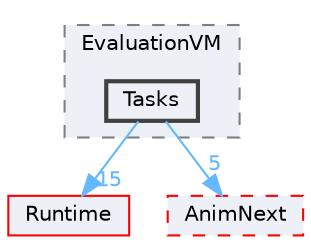 digraph "Tasks"
{
 // INTERACTIVE_SVG=YES
 // LATEX_PDF_SIZE
  bgcolor="transparent";
  edge [fontname=Helvetica,fontsize=10,labelfontname=Helvetica,labelfontsize=10];
  node [fontname=Helvetica,fontsize=10,shape=box,height=0.2,width=0.4];
  compound=true
  subgraph clusterdir_bb18be778e9146c771e1c8708d54dcba {
    graph [ bgcolor="#edf0f7", pencolor="grey50", label="EvaluationVM", fontname=Helvetica,fontsize=10 style="filled,dashed", URL="dir_bb18be778e9146c771e1c8708d54dcba.html",tooltip=""]
  dir_7e9c4e24067d4d1495fb7e9adab21b4e [label="Tasks", fillcolor="#edf0f7", color="grey25", style="filled,bold", URL="dir_7e9c4e24067d4d1495fb7e9adab21b4e.html",tooltip=""];
  }
  dir_7536b172fbd480bfd146a1b1acd6856b [label="Runtime", fillcolor="#edf0f7", color="red", style="filled", URL="dir_7536b172fbd480bfd146a1b1acd6856b.html",tooltip=""];
  dir_ebfc70b225cdd53f599c3ad0db76b4bf [label="AnimNext", fillcolor="#edf0f7", color="red", style="filled,dashed", URL="dir_ebfc70b225cdd53f599c3ad0db76b4bf.html",tooltip=""];
  dir_7e9c4e24067d4d1495fb7e9adab21b4e->dir_7536b172fbd480bfd146a1b1acd6856b [headlabel="15", labeldistance=1.5 headhref="dir_001168_000984.html" href="dir_001168_000984.html" color="steelblue1" fontcolor="steelblue1"];
  dir_7e9c4e24067d4d1495fb7e9adab21b4e->dir_ebfc70b225cdd53f599c3ad0db76b4bf [headlabel="5", labeldistance=1.5 headhref="dir_001168_000042.html" href="dir_001168_000042.html" color="steelblue1" fontcolor="steelblue1"];
}
